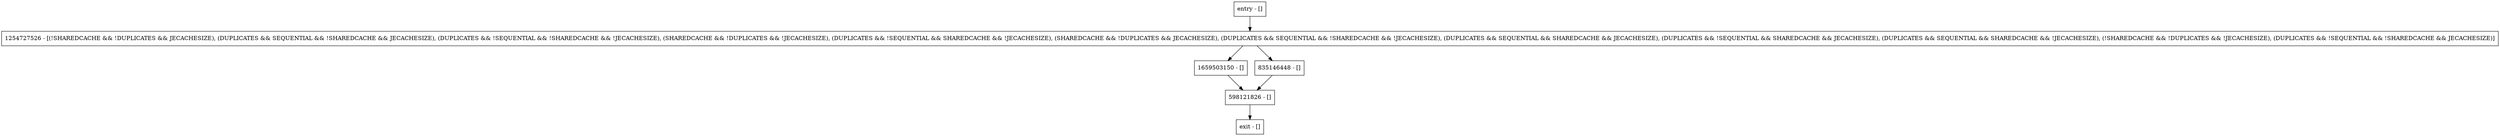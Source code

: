digraph <init> {
node [shape=record];
598121826 [label="598121826 - []"];
entry [label="entry - []"];
exit [label="exit - []"];
1659503150 [label="1659503150 - []"];
835146448 [label="835146448 - []"];
1254727526 [label="1254727526 - [(!SHAREDCACHE && !DUPLICATES && JECACHESIZE), (DUPLICATES && SEQUENTIAL && !SHAREDCACHE && JECACHESIZE), (DUPLICATES && !SEQUENTIAL && !SHAREDCACHE && !JECACHESIZE), (SHAREDCACHE && !DUPLICATES && !JECACHESIZE), (DUPLICATES && !SEQUENTIAL && SHAREDCACHE && !JECACHESIZE), (SHAREDCACHE && !DUPLICATES && JECACHESIZE), (DUPLICATES && SEQUENTIAL && !SHAREDCACHE && !JECACHESIZE), (DUPLICATES && SEQUENTIAL && SHAREDCACHE && JECACHESIZE), (DUPLICATES && !SEQUENTIAL && SHAREDCACHE && JECACHESIZE), (DUPLICATES && SEQUENTIAL && SHAREDCACHE && !JECACHESIZE), (!SHAREDCACHE && !DUPLICATES && !JECACHESIZE), (DUPLICATES && !SEQUENTIAL && !SHAREDCACHE && JECACHESIZE)]"];
entry;
exit;
598121826 -> exit;
entry -> 1254727526;
1659503150 -> 598121826;
835146448 -> 598121826;
1254727526 -> 1659503150;
1254727526 -> 835146448;
}
